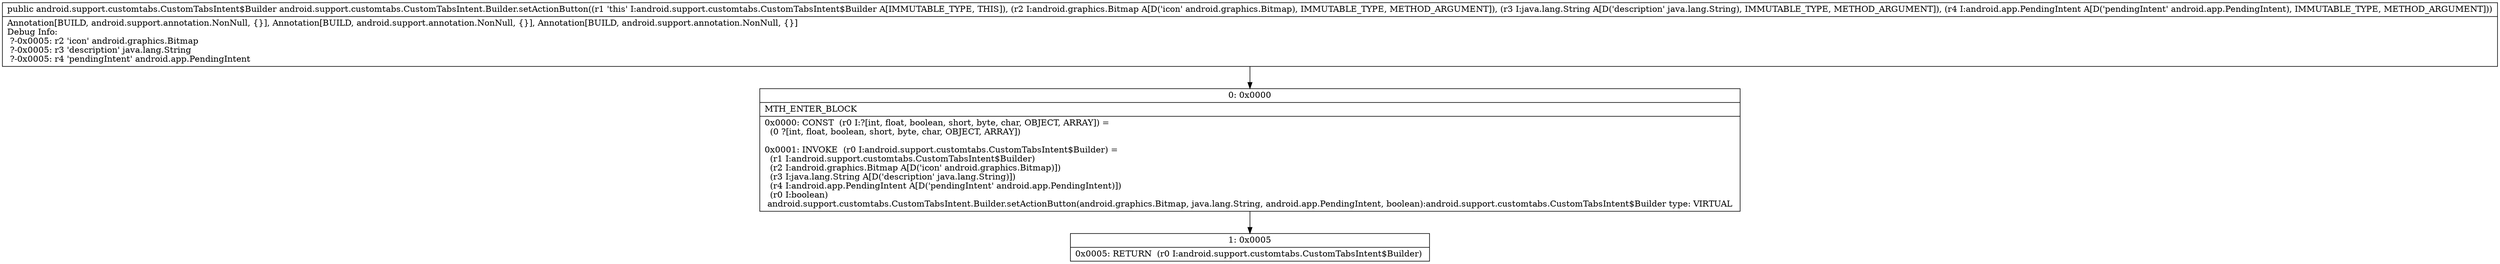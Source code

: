digraph "CFG forandroid.support.customtabs.CustomTabsIntent.Builder.setActionButton(Landroid\/graphics\/Bitmap;Ljava\/lang\/String;Landroid\/app\/PendingIntent;)Landroid\/support\/customtabs\/CustomTabsIntent$Builder;" {
Node_0 [shape=record,label="{0\:\ 0x0000|MTH_ENTER_BLOCK\l|0x0000: CONST  (r0 I:?[int, float, boolean, short, byte, char, OBJECT, ARRAY]) = \l  (0 ?[int, float, boolean, short, byte, char, OBJECT, ARRAY])\l \l0x0001: INVOKE  (r0 I:android.support.customtabs.CustomTabsIntent$Builder) = \l  (r1 I:android.support.customtabs.CustomTabsIntent$Builder)\l  (r2 I:android.graphics.Bitmap A[D('icon' android.graphics.Bitmap)])\l  (r3 I:java.lang.String A[D('description' java.lang.String)])\l  (r4 I:android.app.PendingIntent A[D('pendingIntent' android.app.PendingIntent)])\l  (r0 I:boolean)\l android.support.customtabs.CustomTabsIntent.Builder.setActionButton(android.graphics.Bitmap, java.lang.String, android.app.PendingIntent, boolean):android.support.customtabs.CustomTabsIntent$Builder type: VIRTUAL \l}"];
Node_1 [shape=record,label="{1\:\ 0x0005|0x0005: RETURN  (r0 I:android.support.customtabs.CustomTabsIntent$Builder) \l}"];
MethodNode[shape=record,label="{public android.support.customtabs.CustomTabsIntent$Builder android.support.customtabs.CustomTabsIntent.Builder.setActionButton((r1 'this' I:android.support.customtabs.CustomTabsIntent$Builder A[IMMUTABLE_TYPE, THIS]), (r2 I:android.graphics.Bitmap A[D('icon' android.graphics.Bitmap), IMMUTABLE_TYPE, METHOD_ARGUMENT]), (r3 I:java.lang.String A[D('description' java.lang.String), IMMUTABLE_TYPE, METHOD_ARGUMENT]), (r4 I:android.app.PendingIntent A[D('pendingIntent' android.app.PendingIntent), IMMUTABLE_TYPE, METHOD_ARGUMENT]))  | Annotation[BUILD, android.support.annotation.NonNull, \{\}], Annotation[BUILD, android.support.annotation.NonNull, \{\}], Annotation[BUILD, android.support.annotation.NonNull, \{\}]\lDebug Info:\l  ?\-0x0005: r2 'icon' android.graphics.Bitmap\l  ?\-0x0005: r3 'description' java.lang.String\l  ?\-0x0005: r4 'pendingIntent' android.app.PendingIntent\l}"];
MethodNode -> Node_0;
Node_0 -> Node_1;
}


